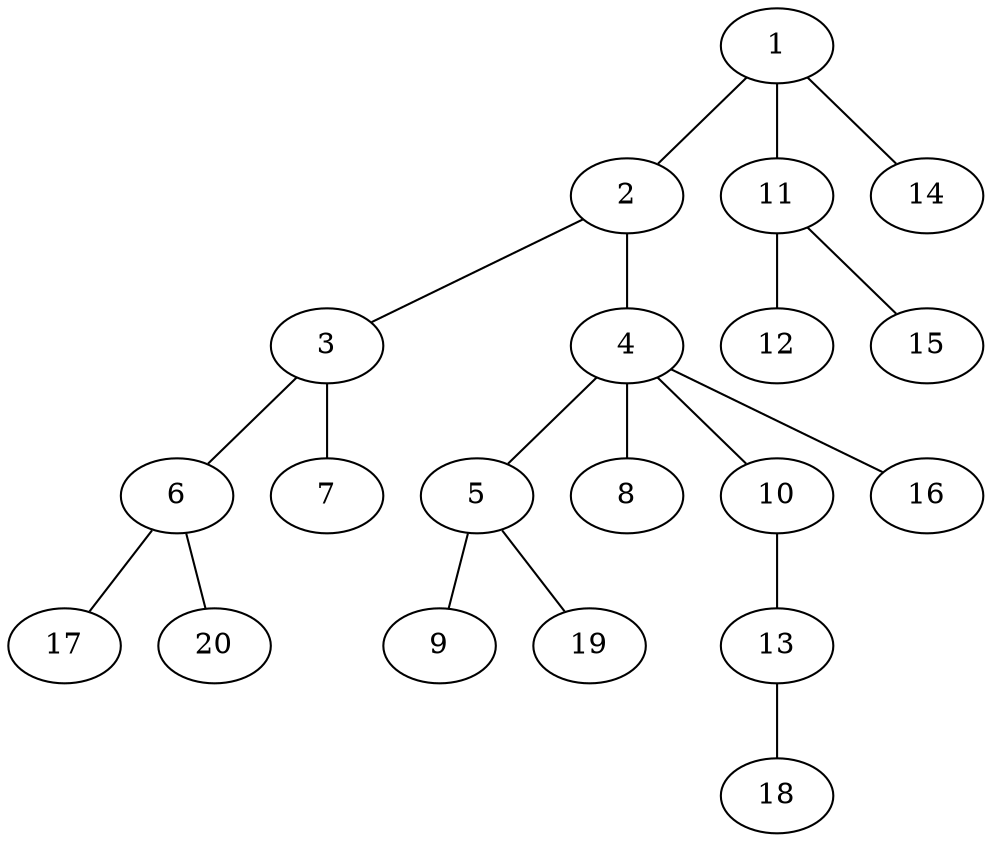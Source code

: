 graph graphname {1--2
1--11
1--14
2--3
2--4
3--6
3--7
4--5
4--8
4--10
4--16
5--9
5--19
6--17
6--20
10--13
11--12
11--15
13--18
}